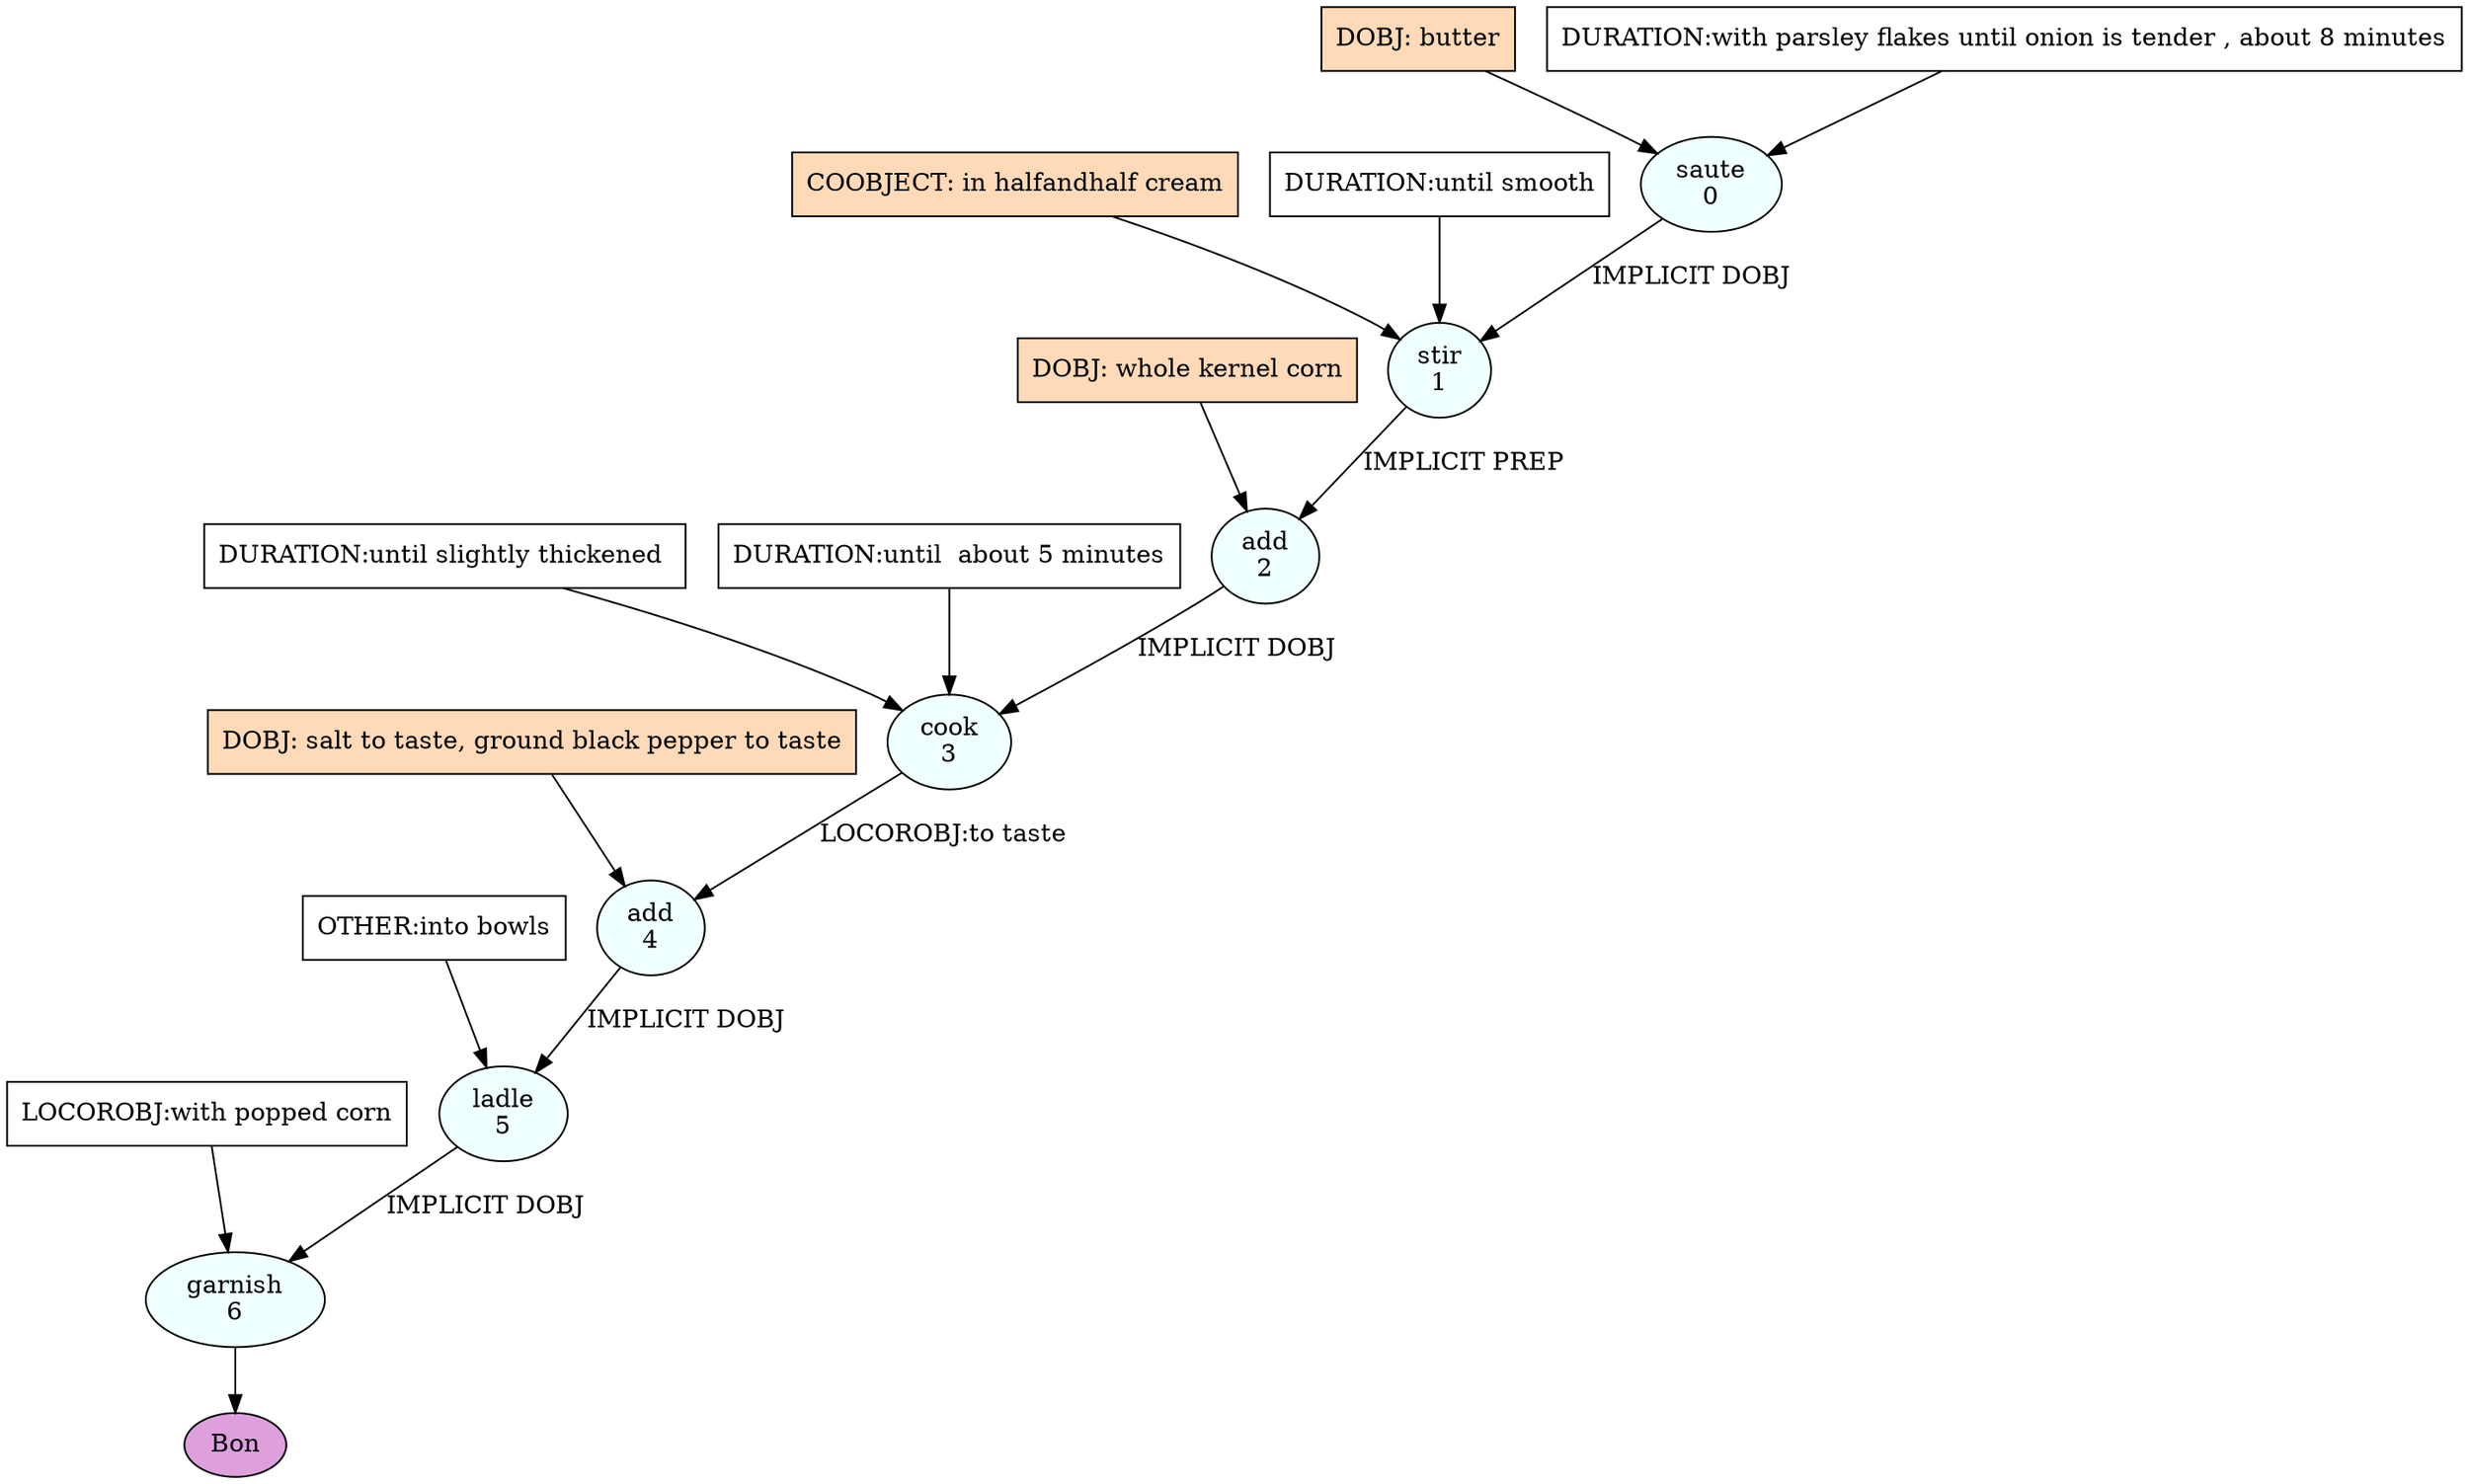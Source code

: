 digraph recipe {
E0[label="saute
0", shape=oval, style=filled, fillcolor=azure]
E1[label="stir
1", shape=oval, style=filled, fillcolor=azure]
E2[label="add
2", shape=oval, style=filled, fillcolor=azure]
E3[label="cook
3", shape=oval, style=filled, fillcolor=azure]
E4[label="add
4", shape=oval, style=filled, fillcolor=azure]
E5[label="ladle
5", shape=oval, style=filled, fillcolor=azure]
E6[label="garnish
6", shape=oval, style=filled, fillcolor=azure]
D0[label="DOBJ: butter", shape=box, style=filled, fillcolor=peachpuff]
D0 -> E0
P0_0[label="DURATION:with parsley flakes until onion is tender , about 8 minutes", shape=box, style=filled, fillcolor=white]
P0_0 -> E0
E0 -> E1 [label="IMPLICIT DOBJ"]
P1_0_ing[label="COOBJECT: in halfandhalf cream", shape=box, style=filled, fillcolor=peachpuff]
P1_0_ing -> E1
P1_1_0[label="DURATION:until smooth", shape=box, style=filled, fillcolor=white]
P1_1_0 -> E1
D2_ing[label="DOBJ: whole kernel corn", shape=box, style=filled, fillcolor=peachpuff]
D2_ing -> E2
E1 -> E2 [label="IMPLICIT PREP"]
E2 -> E3 [label="IMPLICIT DOBJ"]
P3_0_0[label="DURATION:until slightly thickened ", shape=box, style=filled, fillcolor=white]
P3_0_0 -> E3
P3_0_1[label="DURATION:until  about 5 minutes", shape=box, style=filled, fillcolor=white]
P3_0_1 -> E3
D4_ing[label="DOBJ: salt to taste, ground black pepper to taste", shape=box, style=filled, fillcolor=peachpuff]
D4_ing -> E4
E3 -> E4 [label="LOCOROBJ:to taste"]
E4 -> E5 [label="IMPLICIT DOBJ"]
P5_0_0[label="OTHER:into bowls", shape=box, style=filled, fillcolor=white]
P5_0_0 -> E5
E5 -> E6 [label="IMPLICIT DOBJ"]
P6_0_0[label="LOCOROBJ:with popped corn", shape=box, style=filled, fillcolor=white]
P6_0_0 -> E6
EOR[label="Bon", shape=oval, style=filled, fillcolor=plum]
E6 -> EOR
}
